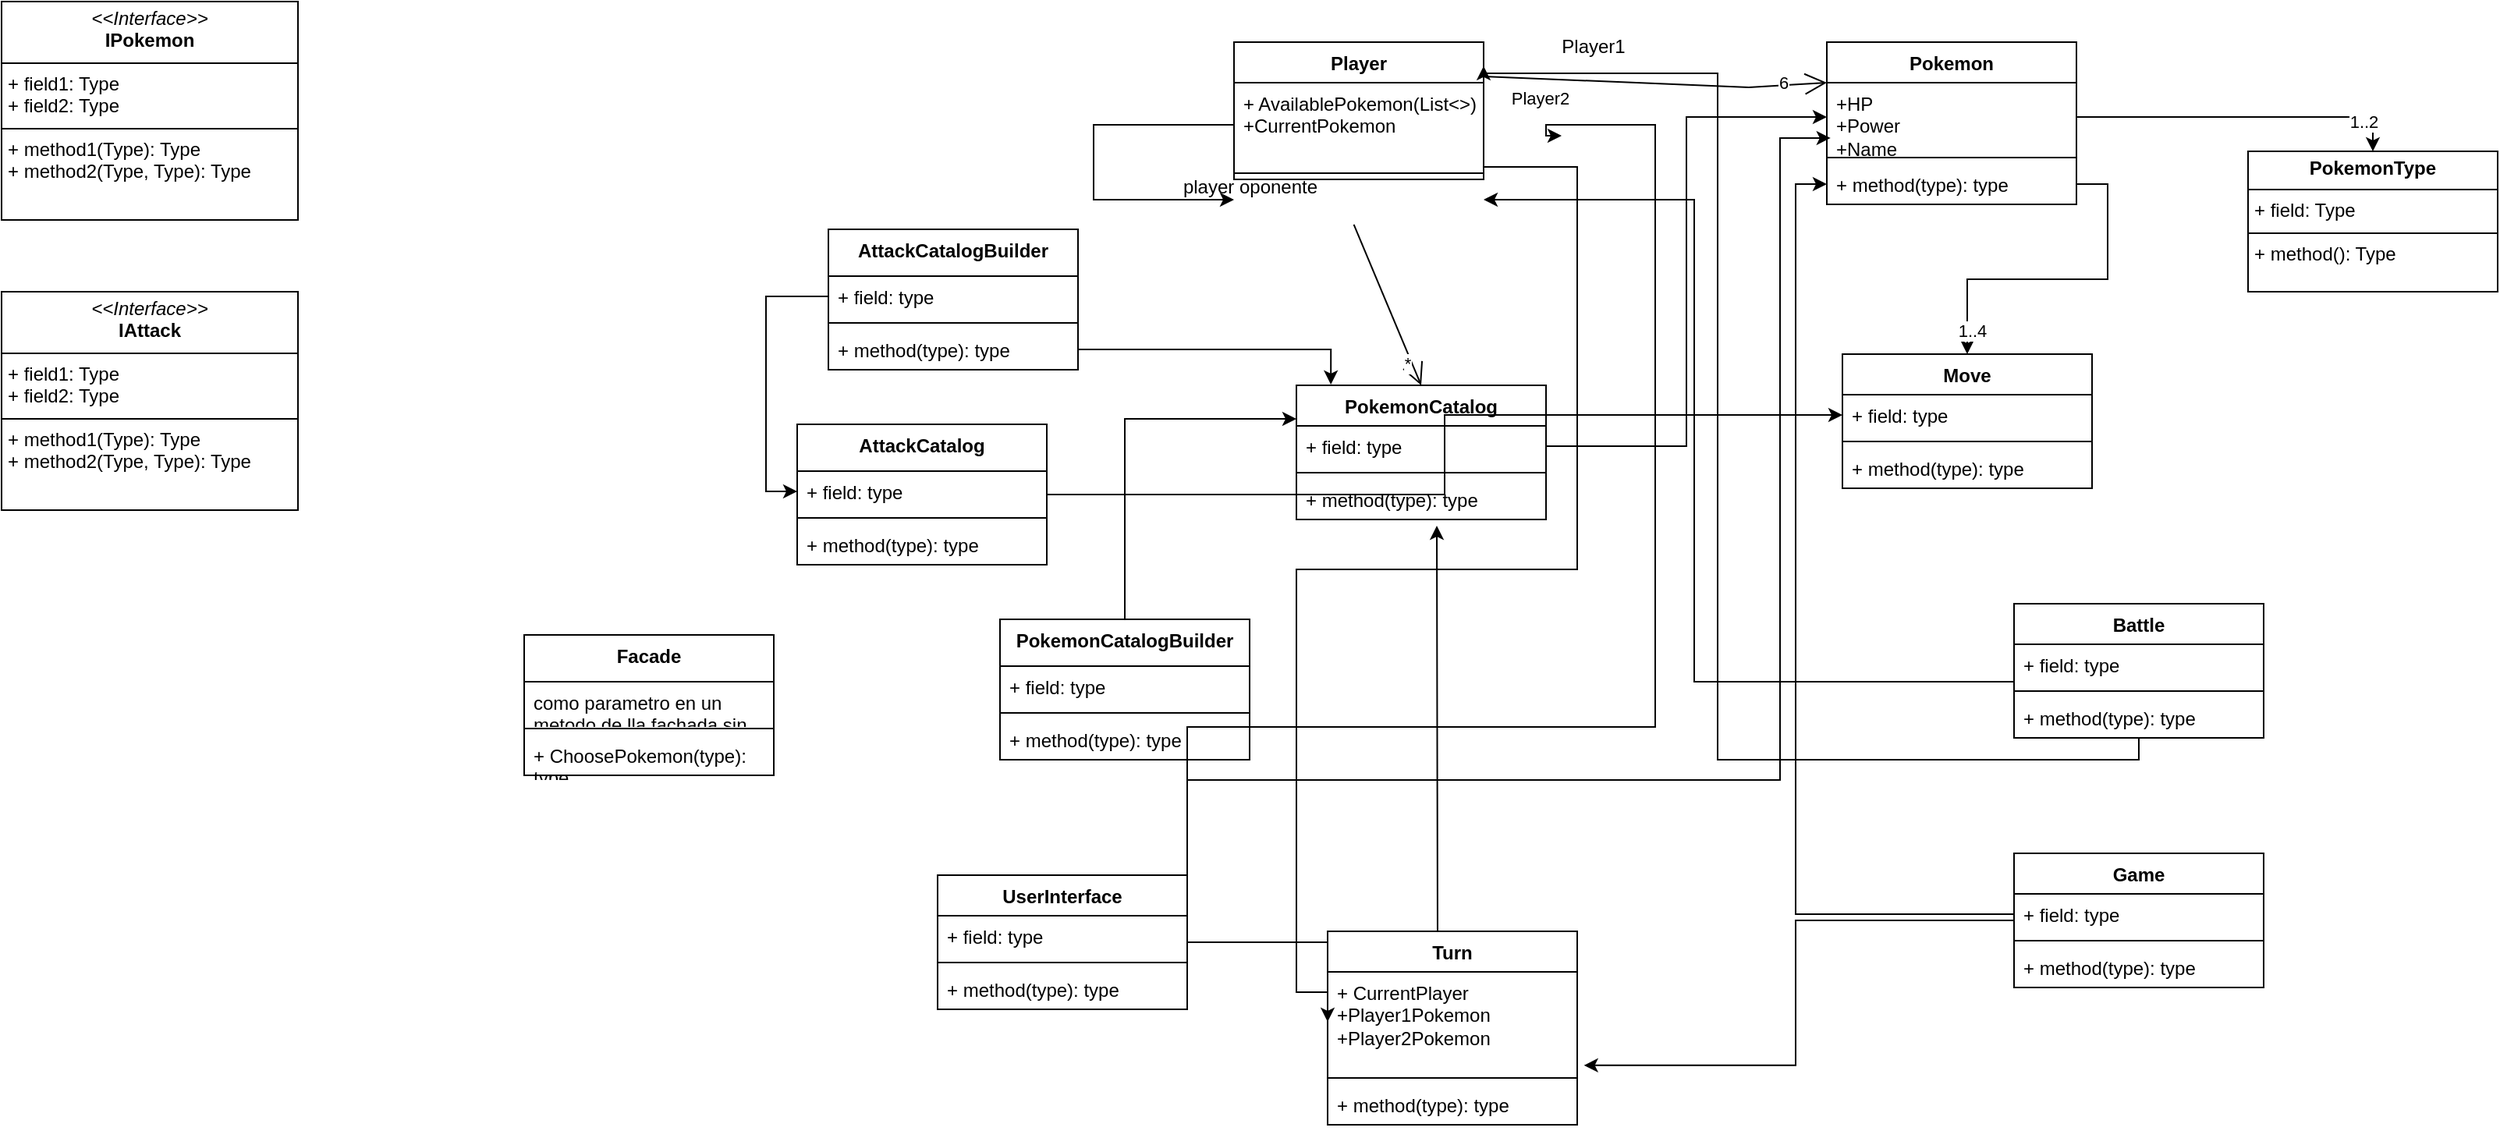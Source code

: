 <mxfile version="22.1.22" type="embed">
  <diagram name="Page-1" id="YfL7ykTpK_zmZ8jKPq0v">
    <mxGraphModel dx="1622" dy="1622" grid="1" gridSize="10" guides="1" tooltips="1" connect="1" arrows="1" fold="1" page="1" pageScale="1" pageWidth="850" pageHeight="1100" math="0" shadow="0">
      <root>
        <mxCell id="0" />
        <mxCell id="1" parent="0" />
        <mxCell id="rGXJMdR33EM9oFi3KllI-1" value="Player" style="swimlane;fontStyle=1;align=center;verticalAlign=top;childLayout=stackLayout;horizontal=1;startSize=26;horizontalStack=0;resizeParent=1;resizeParentMax=0;resizeLast=0;collapsible=1;marginBottom=0;whiteSpace=wrap;html=1;" parent="1" vertex="1">
          <mxGeometry x="30" y="-1020" width="160" height="88" as="geometry" />
        </mxCell>
        <mxCell id="rGXJMdR33EM9oFi3KllI-28" style="edgeStyle=orthogonalEdgeStyle;rounded=0;orthogonalLoop=1;jettySize=auto;html=1;exitX=0;exitY=0.5;exitDx=0;exitDy=0;entryX=0;entryY=0.5;entryDx=0;entryDy=0;" parent="rGXJMdR33EM9oFi3KllI-1" source="rGXJMdR33EM9oFi3KllI-2" edge="1">
          <mxGeometry relative="1" as="geometry">
            <Array as="points">
              <mxPoint x="-90" y="53" />
              <mxPoint x="-90" y="101" />
            </Array>
            <mxPoint y="101.0" as="targetPoint" />
          </mxGeometry>
        </mxCell>
        <mxCell id="rGXJMdR33EM9oFi3KllI-2" value="+ AvailablePokemon(List&amp;lt;&amp;gt;)&lt;div&gt;+CurrentPokemon&lt;/div&gt;" style="text;strokeColor=none;fillColor=none;align=left;verticalAlign=top;spacingLeft=4;spacingRight=4;overflow=hidden;rotatable=0;points=[[0,0.5],[1,0.5]];portConstraint=eastwest;whiteSpace=wrap;html=1;" parent="rGXJMdR33EM9oFi3KllI-1" vertex="1">
          <mxGeometry y="26" width="160" height="54" as="geometry" />
        </mxCell>
        <mxCell id="rGXJMdR33EM9oFi3KllI-3" value="" style="line;strokeWidth=1;fillColor=none;align=left;verticalAlign=middle;spacingTop=-1;spacingLeft=3;spacingRight=3;rotatable=0;labelPosition=right;points=[];portConstraint=eastwest;strokeColor=inherit;" parent="rGXJMdR33EM9oFi3KllI-1" vertex="1">
          <mxGeometry y="80" width="160" height="8" as="geometry" />
        </mxCell>
        <mxCell id="pl-9-NFehJo8dU9QtRn4-1" value="&lt;font style=&quot;vertical-align: inherit;&quot;&gt;&lt;font style=&quot;vertical-align: inherit;&quot;&gt;Pokemon&lt;/font&gt;&lt;/font&gt;" style="swimlane;fontStyle=1;align=center;verticalAlign=top;childLayout=stackLayout;horizontal=1;startSize=26;horizontalStack=0;resizeParent=1;resizeParentMax=0;resizeLast=0;collapsible=1;marginBottom=0;whiteSpace=wrap;html=1;" parent="1" vertex="1">
          <mxGeometry x="410" y="-1020" width="160" height="104" as="geometry" />
        </mxCell>
        <mxCell id="pl-9-NFehJo8dU9QtRn4-2" value="+HP&lt;div&gt;+Power&lt;/div&gt;&lt;div&gt;+Name&lt;/div&gt;" style="text;strokeColor=none;fillColor=none;align=left;verticalAlign=top;spacingLeft=4;spacingRight=4;overflow=hidden;rotatable=0;points=[[0,0.5],[1,0.5]];portConstraint=eastwest;whiteSpace=wrap;html=1;" parent="pl-9-NFehJo8dU9QtRn4-1" vertex="1">
          <mxGeometry y="26" width="160" height="44" as="geometry" />
        </mxCell>
        <mxCell id="pl-9-NFehJo8dU9QtRn4-3" value="" style="line;strokeWidth=1;fillColor=none;align=left;verticalAlign=middle;spacingTop=-1;spacingLeft=3;spacingRight=3;rotatable=0;labelPosition=right;points=[];portConstraint=eastwest;strokeColor=inherit;" parent="pl-9-NFehJo8dU9QtRn4-1" vertex="1">
          <mxGeometry y="70" width="160" height="8" as="geometry" />
        </mxCell>
        <mxCell id="pl-9-NFehJo8dU9QtRn4-4" value="+ method(type): type" style="text;strokeColor=none;fillColor=none;align=left;verticalAlign=top;spacingLeft=4;spacingRight=4;overflow=hidden;rotatable=0;points=[[0,0.5],[1,0.5]];portConstraint=eastwest;whiteSpace=wrap;html=1;" parent="pl-9-NFehJo8dU9QtRn4-1" vertex="1">
          <mxGeometry y="78" width="160" height="26" as="geometry" />
        </mxCell>
        <mxCell id="pl-9-NFehJo8dU9QtRn4-5" value="&lt;font style=&quot;vertical-align: inherit;&quot;&gt;&lt;font style=&quot;vertical-align: inherit;&quot;&gt;Battle&lt;/font&gt;&lt;/font&gt;&lt;div&gt;&lt;font style=&quot;vertical-align: inherit;&quot;&gt;&lt;font style=&quot;vertical-align: inherit;&quot;&gt;&lt;br&gt;&lt;/font&gt;&lt;/font&gt;&lt;/div&gt;" style="swimlane;fontStyle=1;align=center;verticalAlign=top;childLayout=stackLayout;horizontal=1;startSize=26;horizontalStack=0;resizeParent=1;resizeParentMax=0;resizeLast=0;collapsible=1;marginBottom=0;whiteSpace=wrap;html=1;" parent="1" vertex="1">
          <mxGeometry x="530" y="-660" width="160" height="86" as="geometry" />
        </mxCell>
        <mxCell id="pl-9-NFehJo8dU9QtRn4-6" value="+ field: type" style="text;strokeColor=none;fillColor=none;align=left;verticalAlign=top;spacingLeft=4;spacingRight=4;overflow=hidden;rotatable=0;points=[[0,0.5],[1,0.5]];portConstraint=eastwest;whiteSpace=wrap;html=1;" parent="pl-9-NFehJo8dU9QtRn4-5" vertex="1">
          <mxGeometry y="26" width="160" height="26" as="geometry" />
        </mxCell>
        <mxCell id="pl-9-NFehJo8dU9QtRn4-7" value="" style="line;strokeWidth=1;fillColor=none;align=left;verticalAlign=middle;spacingTop=-1;spacingLeft=3;spacingRight=3;rotatable=0;labelPosition=right;points=[];portConstraint=eastwest;strokeColor=inherit;" parent="pl-9-NFehJo8dU9QtRn4-5" vertex="1">
          <mxGeometry y="52" width="160" height="8" as="geometry" />
        </mxCell>
        <mxCell id="pl-9-NFehJo8dU9QtRn4-8" value="+ method(type): type" style="text;strokeColor=none;fillColor=none;align=left;verticalAlign=top;spacingLeft=4;spacingRight=4;overflow=hidden;rotatable=0;points=[[0,0.5],[1,0.5]];portConstraint=eastwest;whiteSpace=wrap;html=1;" parent="pl-9-NFehJo8dU9QtRn4-5" vertex="1">
          <mxGeometry y="60" width="160" height="26" as="geometry" />
        </mxCell>
        <mxCell id="pl-9-NFehJo8dU9QtRn4-9" value="&lt;font style=&quot;vertical-align: inherit;&quot;&gt;&lt;font style=&quot;vertical-align: inherit;&quot;&gt;PokemonCatalog&lt;/font&gt;&lt;/font&gt;" style="swimlane;fontStyle=1;align=center;verticalAlign=top;childLayout=stackLayout;horizontal=1;startSize=26;horizontalStack=0;resizeParent=1;resizeParentMax=0;resizeLast=0;collapsible=1;marginBottom=0;whiteSpace=wrap;html=1;" parent="1" vertex="1">
          <mxGeometry x="70" y="-800" width="160" height="86" as="geometry" />
        </mxCell>
        <mxCell id="pl-9-NFehJo8dU9QtRn4-10" value="+ field: type" style="text;strokeColor=none;fillColor=none;align=left;verticalAlign=top;spacingLeft=4;spacingRight=4;overflow=hidden;rotatable=0;points=[[0,0.5],[1,0.5]];portConstraint=eastwest;whiteSpace=wrap;html=1;" parent="pl-9-NFehJo8dU9QtRn4-9" vertex="1">
          <mxGeometry y="26" width="160" height="26" as="geometry" />
        </mxCell>
        <mxCell id="pl-9-NFehJo8dU9QtRn4-11" value="" style="line;strokeWidth=1;fillColor=none;align=left;verticalAlign=middle;spacingTop=-1;spacingLeft=3;spacingRight=3;rotatable=0;labelPosition=right;points=[];portConstraint=eastwest;strokeColor=inherit;" parent="pl-9-NFehJo8dU9QtRn4-9" vertex="1">
          <mxGeometry y="52" width="160" height="8" as="geometry" />
        </mxCell>
        <mxCell id="pl-9-NFehJo8dU9QtRn4-12" value="+ method(type): type" style="text;strokeColor=none;fillColor=none;align=left;verticalAlign=top;spacingLeft=4;spacingRight=4;overflow=hidden;rotatable=0;points=[[0,0.5],[1,0.5]];portConstraint=eastwest;whiteSpace=wrap;html=1;" parent="pl-9-NFehJo8dU9QtRn4-9" vertex="1">
          <mxGeometry y="60" width="160" height="26" as="geometry" />
        </mxCell>
        <mxCell id="rGXJMdR33EM9oFi3KllI-7" value="" style="endArrow=open;endFill=1;endSize=12;html=1;rounded=0;exitX=1;exitY=0.25;exitDx=0;exitDy=0;entryX=0;entryY=0.25;entryDx=0;entryDy=0;" parent="1" source="rGXJMdR33EM9oFi3KllI-1" target="pl-9-NFehJo8dU9QtRn4-1" edge="1">
          <mxGeometry width="160" relative="1" as="geometry">
            <mxPoint x="160" y="-930" as="sourcePoint" />
            <mxPoint x="320" y="-930" as="targetPoint" />
            <Array as="points">
              <mxPoint x="360" y="-991" />
            </Array>
          </mxGeometry>
        </mxCell>
        <mxCell id="rGXJMdR33EM9oFi3KllI-24" value="6" style="edgeLabel;html=1;align=center;verticalAlign=middle;resizable=0;points=[];" parent="rGXJMdR33EM9oFi3KllI-7" vertex="1" connectable="0">
          <mxGeometry x="0.749" y="2" relative="1" as="geometry">
            <mxPoint as="offset" />
          </mxGeometry>
        </mxCell>
        <mxCell id="sCWM8UpPIPFwUfGazDlC-11" value="Player2" style="edgeLabel;html=1;align=center;verticalAlign=middle;resizable=0;points=[];" parent="rGXJMdR33EM9oFi3KllI-7" connectable="0" vertex="1">
          <mxGeometry x="-0.708" y="-3" relative="1" as="geometry">
            <mxPoint x="4" y="9" as="offset" />
          </mxGeometry>
        </mxCell>
        <mxCell id="sCWM8UpPIPFwUfGazDlC-23" style="edgeStyle=orthogonalEdgeStyle;rounded=0;orthogonalLoop=1;jettySize=auto;html=1;" parent="1" source="rGXJMdR33EM9oFi3KllI-9" edge="1">
          <mxGeometry relative="1" as="geometry">
            <mxPoint x="160" y="-710" as="targetPoint" />
          </mxGeometry>
        </mxCell>
        <mxCell id="rGXJMdR33EM9oFi3KllI-9" value="&lt;div&gt;&lt;font style=&quot;vertical-align: inherit;&quot;&gt;&lt;font style=&quot;vertical-align: inherit;&quot;&gt;UserInterface&lt;/font&gt;&lt;/font&gt;&lt;/div&gt;" style="swimlane;fontStyle=1;align=center;verticalAlign=top;childLayout=stackLayout;horizontal=1;startSize=26;horizontalStack=0;resizeParent=1;resizeParentMax=0;resizeLast=0;collapsible=1;marginBottom=0;whiteSpace=wrap;html=1;" parent="1" vertex="1">
          <mxGeometry x="-160" y="-486" width="160" height="86" as="geometry" />
        </mxCell>
        <mxCell id="rGXJMdR33EM9oFi3KllI-10" value="+ field: type" style="text;strokeColor=none;fillColor=none;align=left;verticalAlign=top;spacingLeft=4;spacingRight=4;overflow=hidden;rotatable=0;points=[[0,0.5],[1,0.5]];portConstraint=eastwest;whiteSpace=wrap;html=1;" parent="rGXJMdR33EM9oFi3KllI-9" vertex="1">
          <mxGeometry y="26" width="160" height="26" as="geometry" />
        </mxCell>
        <mxCell id="rGXJMdR33EM9oFi3KllI-11" value="" style="line;strokeWidth=1;fillColor=none;align=left;verticalAlign=middle;spacingTop=-1;spacingLeft=3;spacingRight=3;rotatable=0;labelPosition=right;points=[];portConstraint=eastwest;strokeColor=inherit;" parent="rGXJMdR33EM9oFi3KllI-9" vertex="1">
          <mxGeometry y="52" width="160" height="8" as="geometry" />
        </mxCell>
        <mxCell id="rGXJMdR33EM9oFi3KllI-12" value="+ method(type): type" style="text;strokeColor=none;fillColor=none;align=left;verticalAlign=top;spacingLeft=4;spacingRight=4;overflow=hidden;rotatable=0;points=[[0,0.5],[1,0.5]];portConstraint=eastwest;whiteSpace=wrap;html=1;" parent="rGXJMdR33EM9oFi3KllI-9" vertex="1">
          <mxGeometry y="60" width="160" height="26" as="geometry" />
        </mxCell>
        <mxCell id="rGXJMdR33EM9oFi3KllI-13" value="" style="endArrow=open;endFill=1;endSize=12;html=1;rounded=0;exitX=0.48;exitY=1.115;exitDx=0;exitDy=0;exitPerimeter=0;entryX=0.5;entryY=0;entryDx=0;entryDy=0;" parent="1" target="pl-9-NFehJo8dU9QtRn4-9" edge="1">
          <mxGeometry width="160" relative="1" as="geometry">
            <mxPoint x="106.8" y="-903.01" as="sourcePoint" />
            <mxPoint x="270" y="-750" as="targetPoint" />
          </mxGeometry>
        </mxCell>
        <mxCell id="rGXJMdR33EM9oFi3KllI-25" value="*" style="edgeLabel;html=1;align=center;verticalAlign=middle;resizable=0;points=[];" parent="rGXJMdR33EM9oFi3KllI-13" vertex="1" connectable="0">
          <mxGeometry x="0.689" y="-3" relative="1" as="geometry">
            <mxPoint as="offset" />
          </mxGeometry>
        </mxCell>
        <mxCell id="rGXJMdR33EM9oFi3KllI-14" value="&lt;div&gt;&lt;font style=&quot;vertical-align: inherit;&quot;&gt;&lt;font style=&quot;vertical-align: inherit;&quot;&gt;Move&lt;/font&gt;&lt;/font&gt;&lt;/div&gt;" style="swimlane;fontStyle=1;align=center;verticalAlign=top;childLayout=stackLayout;horizontal=1;startSize=26;horizontalStack=0;resizeParent=1;resizeParentMax=0;resizeLast=0;collapsible=1;marginBottom=0;whiteSpace=wrap;html=1;" parent="1" vertex="1">
          <mxGeometry x="420" y="-820" width="160" height="86" as="geometry" />
        </mxCell>
        <mxCell id="rGXJMdR33EM9oFi3KllI-15" value="+ field: type" style="text;strokeColor=none;fillColor=none;align=left;verticalAlign=top;spacingLeft=4;spacingRight=4;overflow=hidden;rotatable=0;points=[[0,0.5],[1,0.5]];portConstraint=eastwest;whiteSpace=wrap;html=1;" parent="rGXJMdR33EM9oFi3KllI-14" vertex="1">
          <mxGeometry y="26" width="160" height="26" as="geometry" />
        </mxCell>
        <mxCell id="rGXJMdR33EM9oFi3KllI-16" value="" style="line;strokeWidth=1;fillColor=none;align=left;verticalAlign=middle;spacingTop=-1;spacingLeft=3;spacingRight=3;rotatable=0;labelPosition=right;points=[];portConstraint=eastwest;strokeColor=inherit;" parent="rGXJMdR33EM9oFi3KllI-14" vertex="1">
          <mxGeometry y="52" width="160" height="8" as="geometry" />
        </mxCell>
        <mxCell id="rGXJMdR33EM9oFi3KllI-17" value="+ method(type): type" style="text;strokeColor=none;fillColor=none;align=left;verticalAlign=top;spacingLeft=4;spacingRight=4;overflow=hidden;rotatable=0;points=[[0,0.5],[1,0.5]];portConstraint=eastwest;whiteSpace=wrap;html=1;" parent="rGXJMdR33EM9oFi3KllI-14" vertex="1">
          <mxGeometry y="60" width="160" height="26" as="geometry" />
        </mxCell>
        <mxCell id="rGXJMdR33EM9oFi3KllI-18" value="&lt;div&gt;&lt;font style=&quot;vertical-align: inherit;&quot;&gt;&lt;font style=&quot;vertical-align: inherit;&quot;&gt;Turn&lt;/font&gt;&lt;/font&gt;&lt;/div&gt;" style="swimlane;fontStyle=1;align=center;verticalAlign=top;childLayout=stackLayout;horizontal=1;startSize=26;horizontalStack=0;resizeParent=1;resizeParentMax=0;resizeLast=0;collapsible=1;marginBottom=0;whiteSpace=wrap;html=1;" parent="1" vertex="1">
          <mxGeometry x="90" y="-450" width="160" height="124" as="geometry" />
        </mxCell>
        <mxCell id="rGXJMdR33EM9oFi3KllI-19" value="+ CurrentPlayer&lt;div&gt;+Player1Pokemon&lt;/div&gt;&lt;div&gt;+Player2Pokemon&lt;/div&gt;" style="text;strokeColor=none;fillColor=none;align=left;verticalAlign=top;spacingLeft=4;spacingRight=4;overflow=hidden;rotatable=0;points=[[0,0.5],[1,0.5]];portConstraint=eastwest;whiteSpace=wrap;html=1;" parent="rGXJMdR33EM9oFi3KllI-18" vertex="1">
          <mxGeometry y="26" width="160" height="64" as="geometry" />
        </mxCell>
        <mxCell id="rGXJMdR33EM9oFi3KllI-20" value="" style="line;strokeWidth=1;fillColor=none;align=left;verticalAlign=middle;spacingTop=-1;spacingLeft=3;spacingRight=3;rotatable=0;labelPosition=right;points=[];portConstraint=eastwest;strokeColor=inherit;" parent="rGXJMdR33EM9oFi3KllI-18" vertex="1">
          <mxGeometry y="90" width="160" height="8" as="geometry" />
        </mxCell>
        <mxCell id="rGXJMdR33EM9oFi3KllI-21" value="+ method(type): type" style="text;strokeColor=none;fillColor=none;align=left;verticalAlign=top;spacingLeft=4;spacingRight=4;overflow=hidden;rotatable=0;points=[[0,0.5],[1,0.5]];portConstraint=eastwest;whiteSpace=wrap;html=1;" parent="rGXJMdR33EM9oFi3KllI-18" vertex="1">
          <mxGeometry y="98" width="160" height="26" as="geometry" />
        </mxCell>
        <mxCell id="rGXJMdR33EM9oFi3KllI-23" style="edgeStyle=orthogonalEdgeStyle;rounded=0;orthogonalLoop=1;jettySize=auto;html=1;entryX=0;entryY=0.5;entryDx=0;entryDy=0;" parent="1" source="rGXJMdR33EM9oFi3KllI-2" target="rGXJMdR33EM9oFi3KllI-19" edge="1">
          <mxGeometry relative="1" as="geometry">
            <Array as="points">
              <mxPoint x="250" y="-940" />
              <mxPoint x="250" y="-682" />
              <mxPoint x="70" y="-682" />
              <mxPoint x="70" y="-411" />
            </Array>
          </mxGeometry>
        </mxCell>
        <mxCell id="rGXJMdR33EM9oFi3KllI-26" style="edgeStyle=orthogonalEdgeStyle;rounded=0;orthogonalLoop=1;jettySize=auto;html=1;" parent="1" source="pl-9-NFehJo8dU9QtRn4-4" target="rGXJMdR33EM9oFi3KllI-14" edge="1">
          <mxGeometry relative="1" as="geometry" />
        </mxCell>
        <mxCell id="rGXJMdR33EM9oFi3KllI-27" value="1..4" style="edgeLabel;html=1;align=center;verticalAlign=middle;resizable=0;points=[];" parent="rGXJMdR33EM9oFi3KllI-26" vertex="1" connectable="0">
          <mxGeometry x="0.865" y="3" relative="1" as="geometry">
            <mxPoint as="offset" />
          </mxGeometry>
        </mxCell>
        <mxCell id="rGXJMdR33EM9oFi3KllI-29" value="player oponente" style="text;html=1;align=center;verticalAlign=middle;resizable=0;points=[];autosize=1;strokeColor=none;fillColor=none;" parent="1" vertex="1">
          <mxGeometry x="-15" y="-942" width="110" height="30" as="geometry" />
        </mxCell>
        <mxCell id="rGXJMdR33EM9oFi3KllI-30" style="edgeStyle=orthogonalEdgeStyle;rounded=0;orthogonalLoop=1;jettySize=auto;html=1;exitX=1;exitY=0.5;exitDx=0;exitDy=0;" parent="1" source="rGXJMdR33EM9oFi3KllI-10" edge="1">
          <mxGeometry relative="1" as="geometry">
            <mxPoint x="240" y="-960" as="targetPoint" />
            <Array as="points">
              <mxPoint x="300" y="-581" />
              <mxPoint x="300" y="-967" />
              <mxPoint x="230" y="-967" />
              <mxPoint x="230" y="-960" />
            </Array>
          </mxGeometry>
        </mxCell>
        <mxCell id="rGXJMdR33EM9oFi3KllI-31" style="edgeStyle=orthogonalEdgeStyle;rounded=0;orthogonalLoop=1;jettySize=auto;html=1;exitX=1;exitY=0.5;exitDx=0;exitDy=0;entryX=0.015;entryY=0.806;entryDx=0;entryDy=0;entryPerimeter=0;" parent="1" source="rGXJMdR33EM9oFi3KllI-12" target="pl-9-NFehJo8dU9QtRn4-2" edge="1">
          <mxGeometry relative="1" as="geometry">
            <Array as="points">
              <mxPoint x="380" y="-547" />
              <mxPoint x="380" y="-958" />
            </Array>
          </mxGeometry>
        </mxCell>
        <mxCell id="rGXJMdR33EM9oFi3KllI-32" value="&lt;p style=&quot;margin:0px;margin-top:4px;text-align:center;&quot;&gt;&lt;i&gt;&amp;lt;&amp;lt;Interface&amp;gt;&amp;gt;&lt;/i&gt;&lt;br&gt;&lt;b&gt;IPokemon&lt;/b&gt;&lt;/p&gt;&lt;hr size=&quot;1&quot; style=&quot;border-style:solid;&quot;&gt;&lt;p style=&quot;margin:0px;margin-left:4px;&quot;&gt;+ field1: Type&lt;br&gt;+ field2: Type&lt;/p&gt;&lt;hr size=&quot;1&quot; style=&quot;border-style:solid;&quot;&gt;&lt;p style=&quot;margin:0px;margin-left:4px;&quot;&gt;+ method1(Type): Type&lt;br&gt;+ method2(Type, Type): Type&lt;/p&gt;" style="verticalAlign=top;align=left;overflow=fill;html=1;whiteSpace=wrap;" parent="1" vertex="1">
          <mxGeometry x="-760" y="-1046" width="190" height="140" as="geometry" />
        </mxCell>
        <mxCell id="rGXJMdR33EM9oFi3KllI-33" value="&lt;p style=&quot;margin:0px;margin-top:4px;text-align:center;&quot;&gt;&lt;b&gt;PokemonType&lt;/b&gt;&lt;/p&gt;&lt;hr size=&quot;1&quot; style=&quot;border-style:solid;&quot;&gt;&lt;p style=&quot;margin:0px;margin-left:4px;&quot;&gt;+ field: Type&lt;/p&gt;&lt;hr size=&quot;1&quot; style=&quot;border-style:solid;&quot;&gt;&lt;p style=&quot;margin:0px;margin-left:4px;&quot;&gt;+ method(): Type&lt;/p&gt;" style="verticalAlign=top;align=left;overflow=fill;html=1;whiteSpace=wrap;" parent="1" vertex="1">
          <mxGeometry x="680" y="-950" width="160" height="90" as="geometry" />
        </mxCell>
        <mxCell id="rGXJMdR33EM9oFi3KllI-34" style="edgeStyle=orthogonalEdgeStyle;rounded=0;orthogonalLoop=1;jettySize=auto;html=1;exitX=1;exitY=0.5;exitDx=0;exitDy=0;entryX=0.5;entryY=0;entryDx=0;entryDy=0;" parent="1" source="pl-9-NFehJo8dU9QtRn4-2" target="rGXJMdR33EM9oFi3KllI-33" edge="1">
          <mxGeometry relative="1" as="geometry" />
        </mxCell>
        <mxCell id="rGXJMdR33EM9oFi3KllI-37" value="1..2" style="edgeLabel;html=1;align=center;verticalAlign=middle;resizable=0;points=[];" parent="rGXJMdR33EM9oFi3KllI-34" vertex="1" connectable="0">
          <mxGeometry x="0.724" y="-3" relative="1" as="geometry">
            <mxPoint x="1" as="offset" />
          </mxGeometry>
        </mxCell>
        <mxCell id="sCWM8UpPIPFwUfGazDlC-1" value="Game" style="swimlane;fontStyle=1;align=center;verticalAlign=top;childLayout=stackLayout;horizontal=1;startSize=26;horizontalStack=0;resizeParent=1;resizeParentMax=0;resizeLast=0;collapsible=1;marginBottom=0;whiteSpace=wrap;html=1;" parent="1" vertex="1">
          <mxGeometry x="530" y="-500" width="160" height="86" as="geometry" />
        </mxCell>
        <mxCell id="sCWM8UpPIPFwUfGazDlC-2" value="+ field: type" style="text;strokeColor=none;fillColor=none;align=left;verticalAlign=top;spacingLeft=4;spacingRight=4;overflow=hidden;rotatable=0;points=[[0,0.5],[1,0.5]];portConstraint=eastwest;whiteSpace=wrap;html=1;" parent="sCWM8UpPIPFwUfGazDlC-1" vertex="1">
          <mxGeometry y="26" width="160" height="26" as="geometry" />
        </mxCell>
        <mxCell id="sCWM8UpPIPFwUfGazDlC-3" value="" style="line;strokeWidth=1;fillColor=none;align=left;verticalAlign=middle;spacingTop=-1;spacingLeft=3;spacingRight=3;rotatable=0;labelPosition=right;points=[];portConstraint=eastwest;strokeColor=inherit;" parent="sCWM8UpPIPFwUfGazDlC-1" vertex="1">
          <mxGeometry y="52" width="160" height="8" as="geometry" />
        </mxCell>
        <mxCell id="sCWM8UpPIPFwUfGazDlC-4" value="+ method(type): type" style="text;strokeColor=none;fillColor=none;align=left;verticalAlign=top;spacingLeft=4;spacingRight=4;overflow=hidden;rotatable=0;points=[[0,0.5],[1,0.5]];portConstraint=eastwest;whiteSpace=wrap;html=1;" parent="sCWM8UpPIPFwUfGazDlC-1" vertex="1">
          <mxGeometry y="60" width="160" height="26" as="geometry" />
        </mxCell>
        <mxCell id="sCWM8UpPIPFwUfGazDlC-5" style="edgeStyle=orthogonalEdgeStyle;rounded=0;orthogonalLoop=1;jettySize=auto;html=1;entryX=1.027;entryY=0.936;entryDx=0;entryDy=0;entryPerimeter=0;" parent="1" source="sCWM8UpPIPFwUfGazDlC-1" target="rGXJMdR33EM9oFi3KllI-19" edge="1">
          <mxGeometry relative="1" as="geometry" />
        </mxCell>
        <mxCell id="sCWM8UpPIPFwUfGazDlC-7" style="edgeStyle=orthogonalEdgeStyle;rounded=0;orthogonalLoop=1;jettySize=auto;html=1;entryX=1;entryY=0.5;entryDx=0;entryDy=0;" parent="1" source="pl-9-NFehJo8dU9QtRn4-6" edge="1">
          <mxGeometry relative="1" as="geometry">
            <mxPoint x="190" y="-919.0" as="targetPoint" />
            <Array as="points">
              <mxPoint x="325" y="-610" />
              <mxPoint x="325" y="-919" />
            </Array>
          </mxGeometry>
        </mxCell>
        <mxCell id="sCWM8UpPIPFwUfGazDlC-8" style="edgeStyle=orthogonalEdgeStyle;rounded=0;orthogonalLoop=1;jettySize=auto;html=1;entryX=1;entryY=0.175;entryDx=0;entryDy=0;entryPerimeter=0;" parent="1" source="pl-9-NFehJo8dU9QtRn4-5" target="rGXJMdR33EM9oFi3KllI-1" edge="1">
          <mxGeometry relative="1" as="geometry">
            <Array as="points">
              <mxPoint x="340" y="-560" />
              <mxPoint x="340" y="-1000" />
            </Array>
          </mxGeometry>
        </mxCell>
        <mxCell id="sCWM8UpPIPFwUfGazDlC-9" value="Player1" style="text;html=1;align=center;verticalAlign=middle;resizable=0;points=[];autosize=1;strokeColor=none;fillColor=none;" parent="1" vertex="1">
          <mxGeometry x="230" y="-1032" width="60" height="30" as="geometry" />
        </mxCell>
        <mxCell id="rGXJMdR33EM9oFi3KllI-39" value="AttackCatalogBuilder" style="swimlane;fontStyle=1;align=center;verticalAlign=top;childLayout=stackLayout;horizontal=1;startSize=30;horizontalStack=0;resizeParent=1;resizeParentMax=0;resizeLast=0;collapsible=1;marginBottom=0;whiteSpace=wrap;html=1;" parent="1" vertex="1">
          <mxGeometry x="-230" y="-900" width="160" height="90" as="geometry" />
        </mxCell>
        <mxCell id="rGXJMdR33EM9oFi3KllI-40" value="+ field: type" style="text;strokeColor=none;fillColor=none;align=left;verticalAlign=top;spacingLeft=4;spacingRight=4;overflow=hidden;rotatable=0;points=[[0,0.5],[1,0.5]];portConstraint=eastwest;whiteSpace=wrap;html=1;" parent="rGXJMdR33EM9oFi3KllI-39" vertex="1">
          <mxGeometry y="30" width="160" height="26" as="geometry" />
        </mxCell>
        <mxCell id="rGXJMdR33EM9oFi3KllI-41" value="" style="line;strokeWidth=1;fillColor=none;align=left;verticalAlign=middle;spacingTop=-1;spacingLeft=3;spacingRight=3;rotatable=0;labelPosition=right;points=[];portConstraint=eastwest;strokeColor=inherit;" parent="rGXJMdR33EM9oFi3KllI-39" vertex="1">
          <mxGeometry y="56" width="160" height="8" as="geometry" />
        </mxCell>
        <mxCell id="rGXJMdR33EM9oFi3KllI-42" value="+ method(type): type" style="text;strokeColor=none;fillColor=none;align=left;verticalAlign=top;spacingLeft=4;spacingRight=4;overflow=hidden;rotatable=0;points=[[0,0.5],[1,0.5]];portConstraint=eastwest;whiteSpace=wrap;html=1;" parent="rGXJMdR33EM9oFi3KllI-39" vertex="1">
          <mxGeometry y="64" width="160" height="26" as="geometry" />
        </mxCell>
        <mxCell id="rGXJMdR33EM9oFi3KllI-48" style="edgeStyle=orthogonalEdgeStyle;rounded=0;orthogonalLoop=1;jettySize=auto;html=1;exitX=0.5;exitY=0;exitDx=0;exitDy=0;entryX=0;entryY=0.25;entryDx=0;entryDy=0;" parent="1" source="rGXJMdR33EM9oFi3KllI-44" target="pl-9-NFehJo8dU9QtRn4-9" edge="1">
          <mxGeometry relative="1" as="geometry" />
        </mxCell>
        <mxCell id="rGXJMdR33EM9oFi3KllI-44" value="PokemonCatalogBuilder" style="swimlane;fontStyle=1;align=center;verticalAlign=top;childLayout=stackLayout;horizontal=1;startSize=30;horizontalStack=0;resizeParent=1;resizeParentMax=0;resizeLast=0;collapsible=1;marginBottom=0;whiteSpace=wrap;html=1;" parent="1" vertex="1">
          <mxGeometry x="-120" y="-650" width="160" height="90" as="geometry" />
        </mxCell>
        <mxCell id="rGXJMdR33EM9oFi3KllI-45" value="+ field: type" style="text;strokeColor=none;fillColor=none;align=left;verticalAlign=top;spacingLeft=4;spacingRight=4;overflow=hidden;rotatable=0;points=[[0,0.5],[1,0.5]];portConstraint=eastwest;whiteSpace=wrap;html=1;" parent="rGXJMdR33EM9oFi3KllI-44" vertex="1">
          <mxGeometry y="30" width="160" height="26" as="geometry" />
        </mxCell>
        <mxCell id="rGXJMdR33EM9oFi3KllI-46" value="" style="line;strokeWidth=1;fillColor=none;align=left;verticalAlign=middle;spacingTop=-1;spacingLeft=3;spacingRight=3;rotatable=0;labelPosition=right;points=[];portConstraint=eastwest;strokeColor=inherit;" parent="rGXJMdR33EM9oFi3KllI-44" vertex="1">
          <mxGeometry y="56" width="160" height="8" as="geometry" />
        </mxCell>
        <mxCell id="rGXJMdR33EM9oFi3KllI-47" value="+ method(type): type" style="text;strokeColor=none;fillColor=none;align=left;verticalAlign=top;spacingLeft=4;spacingRight=4;overflow=hidden;rotatable=0;points=[[0,0.5],[1,0.5]];portConstraint=eastwest;whiteSpace=wrap;html=1;" parent="rGXJMdR33EM9oFi3KllI-44" vertex="1">
          <mxGeometry y="64" width="160" height="26" as="geometry" />
        </mxCell>
        <mxCell id="rGXJMdR33EM9oFi3KllI-49" value="&lt;p style=&quot;margin:0px;margin-top:4px;text-align:center;&quot;&gt;&lt;i&gt;&amp;lt;&amp;lt;Interface&amp;gt;&amp;gt;&lt;/i&gt;&lt;br&gt;&lt;b&gt;IAttack&lt;/b&gt;&lt;/p&gt;&lt;hr size=&quot;1&quot; style=&quot;border-style:solid;&quot;&gt;&lt;p style=&quot;margin:0px;margin-left:4px;&quot;&gt;+ field1: Type&lt;br&gt;+ field2: Type&lt;/p&gt;&lt;hr size=&quot;1&quot; style=&quot;border-style:solid;&quot;&gt;&lt;p style=&quot;margin:0px;margin-left:4px;&quot;&gt;+ method1(Type): Type&lt;br&gt;+ method2(Type, Type): Type&lt;/p&gt;" style="verticalAlign=top;align=left;overflow=fill;html=1;whiteSpace=wrap;" parent="1" vertex="1">
          <mxGeometry x="-760" y="-860" width="190" height="140" as="geometry" />
        </mxCell>
        <mxCell id="rGXJMdR33EM9oFi3KllI-50" style="edgeStyle=orthogonalEdgeStyle;rounded=0;orthogonalLoop=1;jettySize=auto;html=1;entryX=0.138;entryY=-0.006;entryDx=0;entryDy=0;entryPerimeter=0;" parent="1" source="rGXJMdR33EM9oFi3KllI-42" target="pl-9-NFehJo8dU9QtRn4-9" edge="1">
          <mxGeometry relative="1" as="geometry" />
        </mxCell>
        <mxCell id="rGXJMdR33EM9oFi3KllI-51" style="edgeStyle=orthogonalEdgeStyle;rounded=0;orthogonalLoop=1;jettySize=auto;html=1;exitX=0;exitY=0.5;exitDx=0;exitDy=0;entryX=0;entryY=0.5;entryDx=0;entryDy=0;" parent="1" source="sCWM8UpPIPFwUfGazDlC-2" target="pl-9-NFehJo8dU9QtRn4-4" edge="1">
          <mxGeometry relative="1" as="geometry" />
        </mxCell>
        <mxCell id="2dS7rATi0aQIj3F2_rQR-1" value="Facade" style="swimlane;fontStyle=1;align=center;verticalAlign=top;childLayout=stackLayout;horizontal=1;startSize=30;horizontalStack=0;resizeParent=1;resizeParentMax=0;resizeLast=0;collapsible=1;marginBottom=0;whiteSpace=wrap;html=1;" parent="1" vertex="1">
          <mxGeometry x="-425" y="-640" width="160" height="90" as="geometry" />
        </mxCell>
        <mxCell id="2dS7rATi0aQIj3F2_rQR-2" value="como parametro en un metodo de lla fachada sin usar instancias&amp;nbsp;" style="text;strokeColor=none;fillColor=none;align=left;verticalAlign=top;spacingLeft=4;spacingRight=4;overflow=hidden;rotatable=0;points=[[0,0.5],[1,0.5]];portConstraint=eastwest;whiteSpace=wrap;html=1;" parent="2dS7rATi0aQIj3F2_rQR-1" vertex="1">
          <mxGeometry y="30" width="160" height="26" as="geometry" />
        </mxCell>
        <mxCell id="2dS7rATi0aQIj3F2_rQR-3" value="" style="line;strokeWidth=1;fillColor=none;align=left;verticalAlign=middle;spacingTop=-1;spacingLeft=3;spacingRight=3;rotatable=0;labelPosition=right;points=[];portConstraint=eastwest;strokeColor=inherit;" parent="2dS7rATi0aQIj3F2_rQR-1" vertex="1">
          <mxGeometry y="56" width="160" height="8" as="geometry" />
        </mxCell>
        <mxCell id="2dS7rATi0aQIj3F2_rQR-4" value="+ ChoosePokemon(type): type" style="text;strokeColor=none;fillColor=none;align=left;verticalAlign=top;spacingLeft=4;spacingRight=4;overflow=hidden;rotatable=0;points=[[0,0.5],[1,0.5]];portConstraint=eastwest;whiteSpace=wrap;html=1;" parent="2dS7rATi0aQIj3F2_rQR-1" vertex="1">
          <mxGeometry y="64" width="160" height="26" as="geometry" />
        </mxCell>
        <mxCell id="2" style="edgeStyle=orthogonalEdgeStyle;rounded=0;orthogonalLoop=1;jettySize=auto;html=1;exitX=1;exitY=0.5;exitDx=0;exitDy=0;" parent="1" source="pl-9-NFehJo8dU9QtRn4-10" target="pl-9-NFehJo8dU9QtRn4-2" edge="1">
          <mxGeometry relative="1" as="geometry" />
        </mxCell>
        <mxCell id="9" style="edgeStyle=orthogonalEdgeStyle;rounded=0;orthogonalLoop=1;jettySize=auto;html=1;entryX=0;entryY=0.5;entryDx=0;entryDy=0;" parent="1" source="3" target="rGXJMdR33EM9oFi3KllI-15" edge="1">
          <mxGeometry relative="1" as="geometry" />
        </mxCell>
        <mxCell id="3" value="AttackCatalog" style="swimlane;fontStyle=1;align=center;verticalAlign=top;childLayout=stackLayout;horizontal=1;startSize=30;horizontalStack=0;resizeParent=1;resizeParentMax=0;resizeLast=0;collapsible=1;marginBottom=0;whiteSpace=wrap;html=1;" parent="1" vertex="1">
          <mxGeometry x="-250" y="-775" width="160" height="90" as="geometry" />
        </mxCell>
        <mxCell id="4" value="+ field: type" style="text;strokeColor=none;fillColor=none;align=left;verticalAlign=top;spacingLeft=4;spacingRight=4;overflow=hidden;rotatable=0;points=[[0,0.5],[1,0.5]];portConstraint=eastwest;whiteSpace=wrap;html=1;" parent="3" vertex="1">
          <mxGeometry y="30" width="160" height="26" as="geometry" />
        </mxCell>
        <mxCell id="5" value="" style="line;strokeWidth=1;fillColor=none;align=left;verticalAlign=middle;spacingTop=-1;spacingLeft=3;spacingRight=3;rotatable=0;labelPosition=right;points=[];portConstraint=eastwest;strokeColor=inherit;" parent="3" vertex="1">
          <mxGeometry y="56" width="160" height="8" as="geometry" />
        </mxCell>
        <mxCell id="6" value="+ method(type): type" style="text;strokeColor=none;fillColor=none;align=left;verticalAlign=top;spacingLeft=4;spacingRight=4;overflow=hidden;rotatable=0;points=[[0,0.5],[1,0.5]];portConstraint=eastwest;whiteSpace=wrap;html=1;" parent="3" vertex="1">
          <mxGeometry y="64" width="160" height="26" as="geometry" />
        </mxCell>
        <mxCell id="8" style="edgeStyle=orthogonalEdgeStyle;rounded=0;orthogonalLoop=1;jettySize=auto;html=1;exitX=0;exitY=0.5;exitDx=0;exitDy=0;entryX=0;entryY=0.5;entryDx=0;entryDy=0;" parent="1" source="rGXJMdR33EM9oFi3KllI-40" target="4" edge="1">
          <mxGeometry relative="1" as="geometry" />
        </mxCell>
      </root>
    </mxGraphModel>
  </diagram>
</mxfile>
